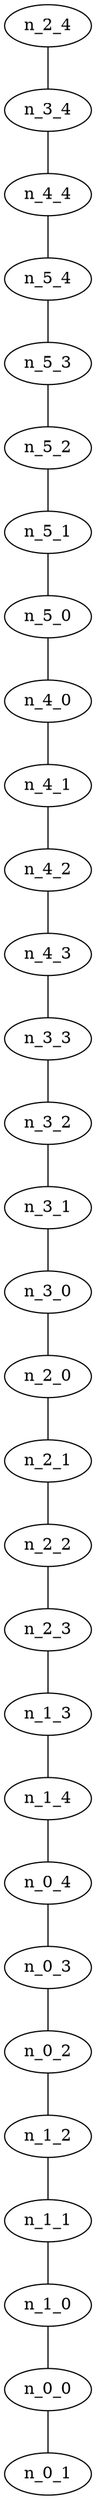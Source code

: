 graph arbol1 {
n_0_0--n_0_1
n_0_2--n_1_2
n_0_3--n_0_2
n_0_4--n_0_3
n_1_0--n_0_0
n_1_1--n_1_0
n_1_2--n_1_1
n_1_3--n_1_4
n_1_4--n_0_4
n_2_0--n_2_1
n_2_1--n_2_2
n_2_2--n_2_3
n_2_3--n_1_3
n_2_4--n_3_4
n_3_0--n_2_0
n_3_1--n_3_0
n_3_2--n_3_1
n_3_3--n_3_2
n_3_4--n_4_4
n_4_0--n_4_1
n_4_1--n_4_2
n_4_2--n_4_3
n_4_3--n_3_3
n_4_4--n_5_4
n_5_0--n_4_0
n_5_1--n_5_0
n_5_2--n_5_1
n_5_3--n_5_2
n_5_4--n_5_3
}